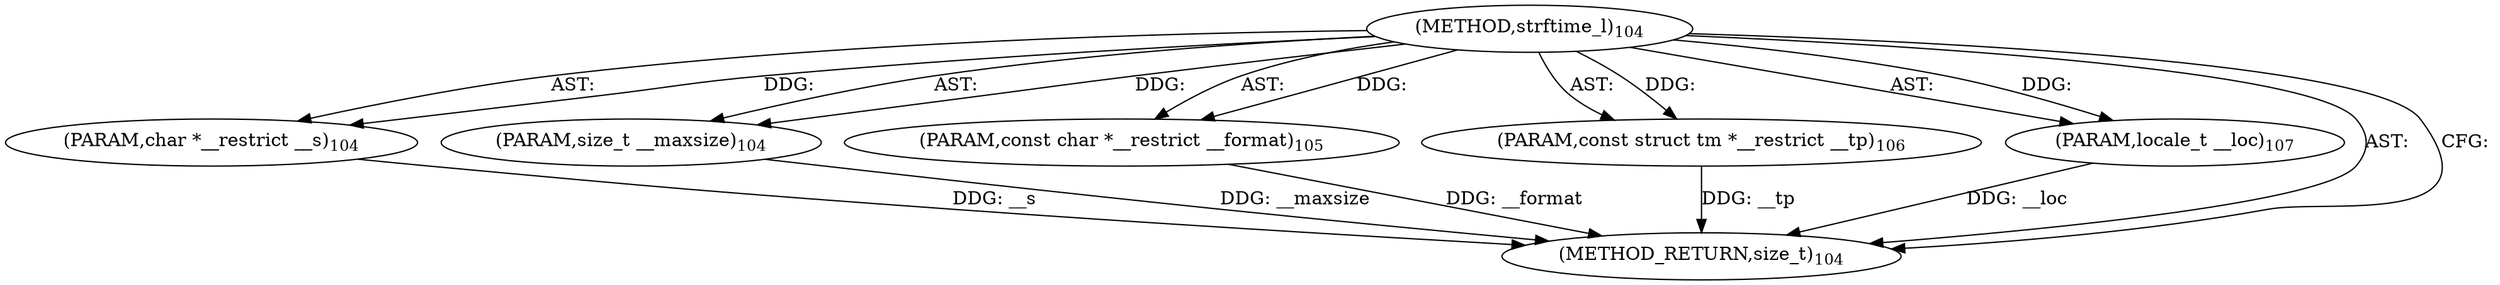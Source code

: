 digraph "strftime_l" {  
"7908" [label = <(METHOD,strftime_l)<SUB>104</SUB>> ]
"7909" [label = <(PARAM,char *__restrict __s)<SUB>104</SUB>> ]
"7910" [label = <(PARAM,size_t __maxsize)<SUB>104</SUB>> ]
"7911" [label = <(PARAM,const char *__restrict __format)<SUB>105</SUB>> ]
"7912" [label = <(PARAM,const struct tm *__restrict __tp)<SUB>106</SUB>> ]
"7913" [label = <(PARAM,locale_t __loc)<SUB>107</SUB>> ]
"7914" [label = <(METHOD_RETURN,size_t)<SUB>104</SUB>> ]
  "7908" -> "7909"  [ label = "AST: "] 
  "7908" -> "7910"  [ label = "AST: "] 
  "7908" -> "7911"  [ label = "AST: "] 
  "7908" -> "7912"  [ label = "AST: "] 
  "7908" -> "7913"  [ label = "AST: "] 
  "7908" -> "7914"  [ label = "AST: "] 
  "7908" -> "7914"  [ label = "CFG: "] 
  "7909" -> "7914"  [ label = "DDG: __s"] 
  "7910" -> "7914"  [ label = "DDG: __maxsize"] 
  "7911" -> "7914"  [ label = "DDG: __format"] 
  "7912" -> "7914"  [ label = "DDG: __tp"] 
  "7913" -> "7914"  [ label = "DDG: __loc"] 
  "7908" -> "7909"  [ label = "DDG: "] 
  "7908" -> "7910"  [ label = "DDG: "] 
  "7908" -> "7911"  [ label = "DDG: "] 
  "7908" -> "7912"  [ label = "DDG: "] 
  "7908" -> "7913"  [ label = "DDG: "] 
}
